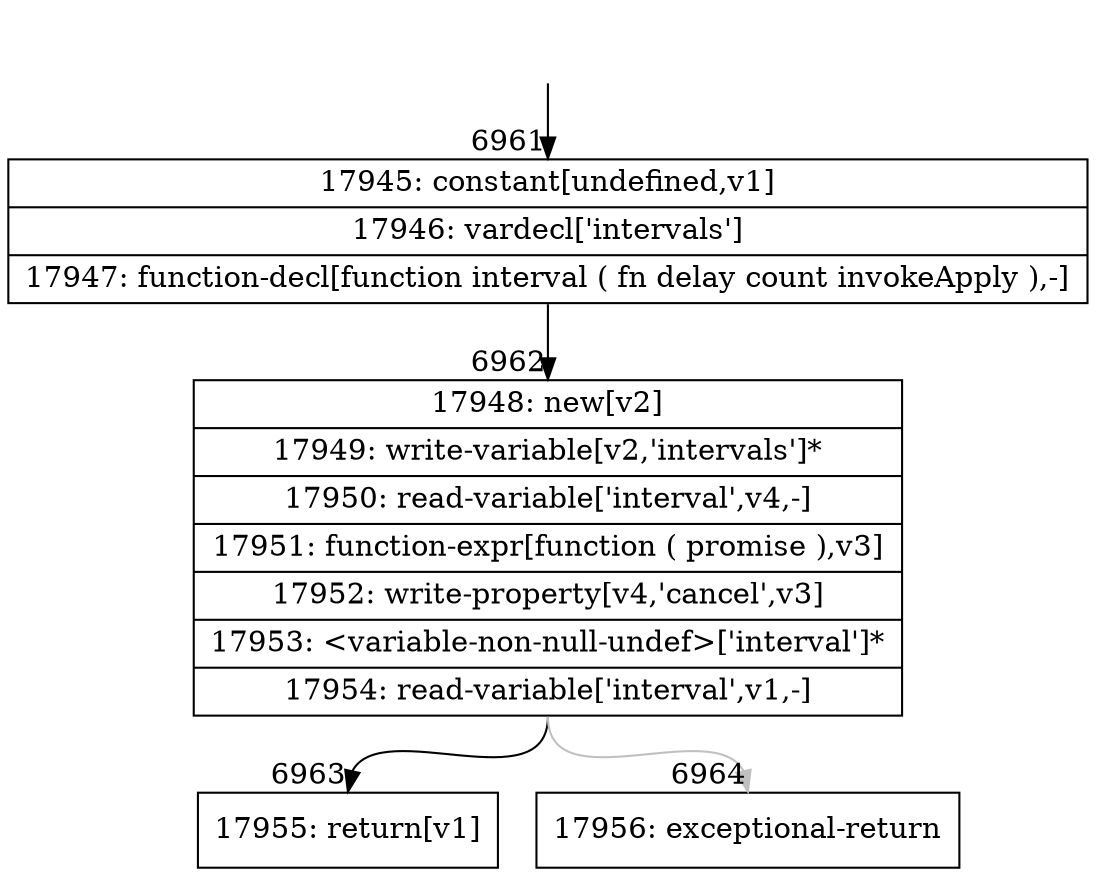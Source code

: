 digraph {
rankdir="TD"
BB_entry519[shape=none,label=""];
BB_entry519 -> BB6961 [tailport=s, headport=n, headlabel="    6961"]
BB6961 [shape=record label="{17945: constant[undefined,v1]|17946: vardecl['intervals']|17947: function-decl[function interval ( fn delay count invokeApply ),-]}" ] 
BB6961 -> BB6962 [tailport=s, headport=n, headlabel="      6962"]
BB6962 [shape=record label="{17948: new[v2]|17949: write-variable[v2,'intervals']*|17950: read-variable['interval',v4,-]|17951: function-expr[function ( promise ),v3]|17952: write-property[v4,'cancel',v3]|17953: \<variable-non-null-undef\>['interval']*|17954: read-variable['interval',v1,-]}" ] 
BB6962 -> BB6963 [tailport=s, headport=n, headlabel="      6963"]
BB6962 -> BB6964 [tailport=s, headport=n, color=gray, headlabel="      6964"]
BB6963 [shape=record label="{17955: return[v1]}" ] 
BB6964 [shape=record label="{17956: exceptional-return}" ] 
//#$~ 11116
}
